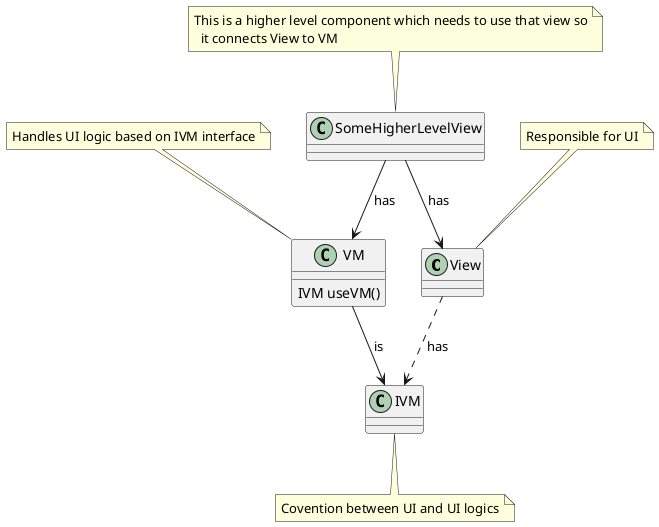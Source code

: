 @startuml App MVVM class diagram
  class View {}
  note top
    Responsible for UI
  end note

  class IVM {}
  note bottom 
    Covention between UI and UI logics
  end note
  View ..> IVM: has

  class VM {
    IVM useVM()
  }
  note top
    Handles UI logic based on IVM interface
  end note

  VM --> IVM: is

  class SomeHigherLevelView {}
  note top
    This is a higher level component which needs to use that view so
      it connects View to VM
  end note
  SomeHigherLevelView --> VM: has
  SomeHigherLevelView --> View: has
@enduml
